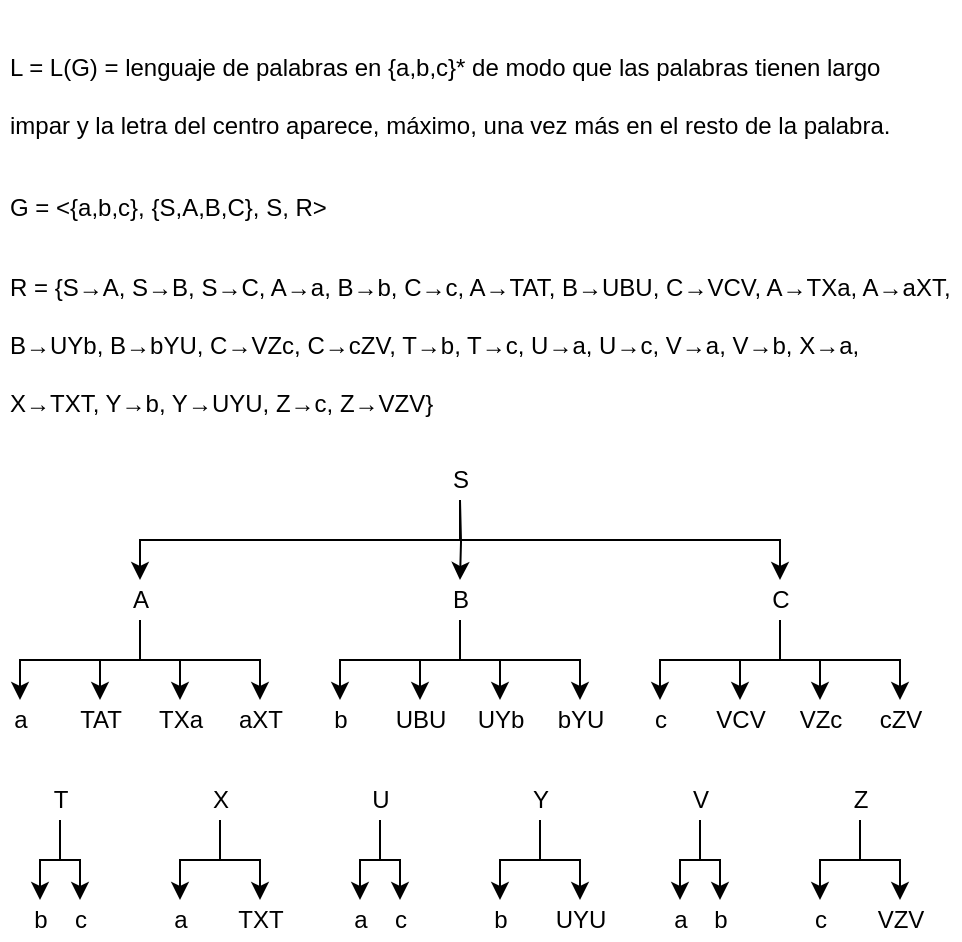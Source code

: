 <mxfile version="14.1.8" type="device"><diagram id="aR-iKp3jL3q-XYXaMko0" name="Página-1"><mxGraphModel dx="1021" dy="600" grid="1" gridSize="10" guides="1" tooltips="1" connect="1" arrows="1" fold="1" page="1" pageScale="1" pageWidth="827" pageHeight="1169" math="0" shadow="0"><root><mxCell id="0"/><mxCell id="1" parent="0"/><mxCell id="NigfudEDzybtHVA_JYAw-3" value="&lt;h1&gt;&lt;span style=&quot;font-weight: normal ; font-size: 12px&quot;&gt;&lt;font style=&quot;font-size: 12px&quot;&gt;&lt;span&gt;&lt;span&gt;L = L(G) = lenguaje de palabras en {a,b,c}* de modo que las palabras tienen&amp;nbsp;&lt;/span&gt;&lt;/span&gt;&lt;/font&gt;largo&lt;br&gt;impar y la letra del centro aparece, máximo, una vez más en el resto de la palabra.&lt;/span&gt;&lt;/h1&gt;" style="text;html=1;strokeColor=none;fillColor=none;spacing=5;spacingTop=-20;whiteSpace=wrap;overflow=hidden;rounded=0;align=left;" parent="1" vertex="1"><mxGeometry x="40" y="40" width="480" height="70" as="geometry"/></mxCell><mxCell id="NigfudEDzybtHVA_JYAw-6" value="&lt;h1&gt;&lt;font style=&quot;font-size: 12px ; font-weight: normal&quot;&gt;&lt;font&gt;&lt;span style=&quot;text-align: center&quot;&gt;G = &amp;lt;{a,b,c}, {S,A,B,C}, S, R&lt;/span&gt;&lt;/font&gt;&amp;gt;&lt;/font&gt;&lt;/h1&gt;" style="text;html=1;strokeColor=none;fillColor=none;spacing=5;spacingTop=-20;whiteSpace=wrap;overflow=hidden;rounded=0;" parent="1" vertex="1"><mxGeometry x="40" y="110" width="440" height="40" as="geometry"/></mxCell><mxCell id="NigfudEDzybtHVA_JYAw-7" value="&lt;h1&gt;&lt;span style=&quot;font-weight: normal ; font-size: 12px&quot;&gt;&lt;font style=&quot;font-size: 12px&quot;&gt;&lt;font style=&quot;font-size: 12px&quot;&gt;&lt;font style=&quot;font-size: 12px&quot;&gt;&lt;font style=&quot;font-size: 12px&quot;&gt;&lt;font style=&quot;font-size: 12px&quot;&gt;&lt;font style=&quot;font-size: 12px&quot;&gt;&lt;font style=&quot;font-size: 12px&quot;&gt;&lt;font style=&quot;font-size: 12px&quot;&gt;&lt;span style=&quot;text-align: center&quot;&gt;R = {&lt;/span&gt;&lt;/font&gt;&lt;/font&gt;&lt;/font&gt;&lt;/font&gt;&lt;/font&gt;&lt;/font&gt;&lt;/font&gt;&lt;/font&gt;&lt;font style=&quot;font-size: 12px&quot;&gt;S→A, S→B,&amp;nbsp;&lt;/font&gt;&lt;font style=&quot;font-size: 12px&quot;&gt;S→C, A&lt;/font&gt;&lt;font style=&quot;font-size: 12px&quot;&gt;→a, B→b, C&lt;/font&gt;&lt;font style=&quot;font-size: 12px&quot;&gt;→c, A&lt;/font&gt;&lt;font style=&quot;font-size: 12px&quot;&gt;→TAT, B→UBU, C&lt;/font&gt;&lt;font style=&quot;font-size: 12px&quot;&gt;→VCV, A&lt;/font&gt;&lt;font style=&quot;font-size: 12px&quot;&gt;→TXa, A→aXT, B&lt;/font&gt;&lt;font style=&quot;font-size: 12px&quot;&gt;→UYb, B&lt;/font&gt;&lt;font style=&quot;font-size: 12px&quot;&gt;→bYU, C→VZc, C&lt;/font&gt;&lt;font style=&quot;font-size: 12px&quot;&gt;→cZV, T&lt;/font&gt;&lt;font style=&quot;font-size: 12px&quot;&gt;→b, T→c, U&lt;/font&gt;&lt;font style=&quot;font-size: 12px&quot;&gt;→a, U&lt;/font&gt;&lt;font style=&quot;font-size: 12px&quot;&gt;→c, V→a, V&lt;/font&gt;&lt;font style=&quot;font-size: 12px&quot;&gt;→b, X&lt;/font&gt;&lt;font style=&quot;font-size: 12px&quot;&gt;→a, X→TXT, Y&lt;/font&gt;&lt;font style=&quot;font-size: 12px&quot;&gt;→b, Y&lt;/font&gt;&lt;font style=&quot;font-size: 12px&quot;&gt;→UYU, Z→c, Z&lt;/font&gt;&lt;font style=&quot;font-size: 12px&quot;&gt;→VZV&lt;/font&gt;}&lt;/span&gt;&lt;/h1&gt;" style="text;html=1;strokeColor=none;fillColor=none;spacing=5;spacingTop=-20;whiteSpace=wrap;overflow=hidden;rounded=0;" parent="1" vertex="1"><mxGeometry x="40" y="150" width="480" height="90" as="geometry"/></mxCell><mxCell id="rcd-wRKLmRUjIqYIUXSK-6" style="edgeStyle=orthogonalEdgeStyle;rounded=0;orthogonalLoop=1;jettySize=auto;html=1;" edge="1" parent="1" target="rcd-wRKLmRUjIqYIUXSK-3"><mxGeometry relative="1" as="geometry"><mxPoint x="270" y="280" as="sourcePoint"/><Array as="points"><mxPoint x="270" y="300"/><mxPoint x="110" y="300"/></Array></mxGeometry></mxCell><mxCell id="rcd-wRKLmRUjIqYIUXSK-7" style="edgeStyle=orthogonalEdgeStyle;rounded=0;orthogonalLoop=1;jettySize=auto;html=1;" edge="1" parent="1" target="rcd-wRKLmRUjIqYIUXSK-4"><mxGeometry relative="1" as="geometry"><mxPoint x="270" y="280" as="sourcePoint"/></mxGeometry></mxCell><mxCell id="rcd-wRKLmRUjIqYIUXSK-8" style="edgeStyle=orthogonalEdgeStyle;rounded=0;orthogonalLoop=1;jettySize=auto;html=1;" edge="1" parent="1" target="rcd-wRKLmRUjIqYIUXSK-5"><mxGeometry relative="1" as="geometry"><mxPoint x="270" y="280" as="sourcePoint"/><Array as="points"><mxPoint x="270" y="300"/><mxPoint x="430" y="300"/></Array></mxGeometry></mxCell><mxCell id="rcd-wRKLmRUjIqYIUXSK-2" value="S" style="text;html=1;align=center;verticalAlign=middle;resizable=0;points=[];autosize=1;" vertex="1" parent="1"><mxGeometry x="260" y="260" width="20" height="20" as="geometry"/></mxCell><mxCell id="rcd-wRKLmRUjIqYIUXSK-30" style="edgeStyle=orthogonalEdgeStyle;rounded=0;orthogonalLoop=1;jettySize=auto;html=1;" edge="1" parent="1" source="rcd-wRKLmRUjIqYIUXSK-3" target="rcd-wRKLmRUjIqYIUXSK-21"><mxGeometry relative="1" as="geometry"/></mxCell><mxCell id="rcd-wRKLmRUjIqYIUXSK-31" style="edgeStyle=orthogonalEdgeStyle;rounded=0;orthogonalLoop=1;jettySize=auto;html=1;" edge="1" parent="1" source="rcd-wRKLmRUjIqYIUXSK-3" target="rcd-wRKLmRUjIqYIUXSK-25"><mxGeometry relative="1" as="geometry"><Array as="points"><mxPoint x="110" y="360"/><mxPoint x="50" y="360"/></Array></mxGeometry></mxCell><mxCell id="rcd-wRKLmRUjIqYIUXSK-86" style="edgeStyle=orthogonalEdgeStyle;rounded=0;orthogonalLoop=1;jettySize=auto;html=1;" edge="1" parent="1" source="rcd-wRKLmRUjIqYIUXSK-3" target="rcd-wRKLmRUjIqYIUXSK-84"><mxGeometry relative="1" as="geometry"/></mxCell><mxCell id="rcd-wRKLmRUjIqYIUXSK-87" style="edgeStyle=orthogonalEdgeStyle;rounded=0;orthogonalLoop=1;jettySize=auto;html=1;" edge="1" parent="1" source="rcd-wRKLmRUjIqYIUXSK-3" target="rcd-wRKLmRUjIqYIUXSK-85"><mxGeometry relative="1" as="geometry"><Array as="points"><mxPoint x="110" y="360"/><mxPoint x="170" y="360"/></Array></mxGeometry></mxCell><mxCell id="rcd-wRKLmRUjIqYIUXSK-3" value="A" style="text;html=1;align=center;verticalAlign=middle;resizable=0;points=[];autosize=1;" vertex="1" parent="1"><mxGeometry x="100" y="320" width="20" height="20" as="geometry"/></mxCell><mxCell id="rcd-wRKLmRUjIqYIUXSK-32" style="edgeStyle=orthogonalEdgeStyle;rounded=0;orthogonalLoop=1;jettySize=auto;html=1;" edge="1" parent="1" source="rcd-wRKLmRUjIqYIUXSK-4" target="rcd-wRKLmRUjIqYIUXSK-27"><mxGeometry relative="1" as="geometry"><Array as="points"><mxPoint x="270" y="360"/><mxPoint x="210" y="360"/></Array></mxGeometry></mxCell><mxCell id="rcd-wRKLmRUjIqYIUXSK-33" style="edgeStyle=orthogonalEdgeStyle;rounded=0;orthogonalLoop=1;jettySize=auto;html=1;" edge="1" parent="1" source="rcd-wRKLmRUjIqYIUXSK-4" target="rcd-wRKLmRUjIqYIUXSK-26"><mxGeometry relative="1" as="geometry"/></mxCell><mxCell id="rcd-wRKLmRUjIqYIUXSK-90" style="edgeStyle=orthogonalEdgeStyle;rounded=0;orthogonalLoop=1;jettySize=auto;html=1;" edge="1" parent="1" source="rcd-wRKLmRUjIqYIUXSK-4" target="rcd-wRKLmRUjIqYIUXSK-88"><mxGeometry relative="1" as="geometry"/></mxCell><mxCell id="rcd-wRKLmRUjIqYIUXSK-91" style="edgeStyle=orthogonalEdgeStyle;rounded=0;orthogonalLoop=1;jettySize=auto;html=1;" edge="1" parent="1" source="rcd-wRKLmRUjIqYIUXSK-4" target="rcd-wRKLmRUjIqYIUXSK-89"><mxGeometry relative="1" as="geometry"><Array as="points"><mxPoint x="270" y="360"/><mxPoint x="330" y="360"/></Array></mxGeometry></mxCell><mxCell id="rcd-wRKLmRUjIqYIUXSK-4" value="B" style="text;html=1;align=center;verticalAlign=middle;resizable=0;points=[];autosize=1;" vertex="1" parent="1"><mxGeometry x="260" y="320" width="20" height="20" as="geometry"/></mxCell><mxCell id="rcd-wRKLmRUjIqYIUXSK-34" style="edgeStyle=orthogonalEdgeStyle;rounded=0;orthogonalLoop=1;jettySize=auto;html=1;" edge="1" parent="1" source="rcd-wRKLmRUjIqYIUXSK-5" target="rcd-wRKLmRUjIqYIUXSK-28"><mxGeometry relative="1" as="geometry"><Array as="points"><mxPoint x="430" y="360"/><mxPoint x="370" y="360"/></Array></mxGeometry></mxCell><mxCell id="rcd-wRKLmRUjIqYIUXSK-35" style="edgeStyle=orthogonalEdgeStyle;rounded=0;orthogonalLoop=1;jettySize=auto;html=1;" edge="1" parent="1" source="rcd-wRKLmRUjIqYIUXSK-5" target="rcd-wRKLmRUjIqYIUXSK-29"><mxGeometry relative="1" as="geometry"/></mxCell><mxCell id="rcd-wRKLmRUjIqYIUXSK-94" style="edgeStyle=orthogonalEdgeStyle;rounded=0;orthogonalLoop=1;jettySize=auto;html=1;" edge="1" parent="1" source="rcd-wRKLmRUjIqYIUXSK-5" target="rcd-wRKLmRUjIqYIUXSK-92"><mxGeometry relative="1" as="geometry"/></mxCell><mxCell id="rcd-wRKLmRUjIqYIUXSK-95" style="edgeStyle=orthogonalEdgeStyle;rounded=0;orthogonalLoop=1;jettySize=auto;html=1;" edge="1" parent="1" source="rcd-wRKLmRUjIqYIUXSK-5" target="rcd-wRKLmRUjIqYIUXSK-93"><mxGeometry relative="1" as="geometry"><Array as="points"><mxPoint x="430" y="360"/><mxPoint x="490" y="360"/></Array></mxGeometry></mxCell><mxCell id="rcd-wRKLmRUjIqYIUXSK-5" value="C" style="text;html=1;align=center;verticalAlign=middle;resizable=0;points=[];autosize=1;" vertex="1" parent="1"><mxGeometry x="420" y="320" width="20" height="20" as="geometry"/></mxCell><mxCell id="rcd-wRKLmRUjIqYIUXSK-21" value="TAT" style="text;html=1;align=center;verticalAlign=middle;resizable=0;points=[];autosize=1;" vertex="1" parent="1"><mxGeometry x="70" y="380" width="40" height="20" as="geometry"/></mxCell><mxCell id="rcd-wRKLmRUjIqYIUXSK-25" value="a" style="text;html=1;align=center;verticalAlign=middle;resizable=0;points=[];autosize=1;" vertex="1" parent="1"><mxGeometry x="40" y="380" width="20" height="20" as="geometry"/></mxCell><mxCell id="rcd-wRKLmRUjIqYIUXSK-26" value="UBU" style="text;html=1;align=center;verticalAlign=middle;resizable=0;points=[];autosize=1;" vertex="1" parent="1"><mxGeometry x="230" y="380" width="40" height="20" as="geometry"/></mxCell><mxCell id="rcd-wRKLmRUjIqYIUXSK-27" value="b" style="text;html=1;align=center;verticalAlign=middle;resizable=0;points=[];autosize=1;" vertex="1" parent="1"><mxGeometry x="200" y="380" width="20" height="20" as="geometry"/></mxCell><mxCell id="rcd-wRKLmRUjIqYIUXSK-28" value="c" style="text;html=1;align=center;verticalAlign=middle;resizable=0;points=[];autosize=1;" vertex="1" parent="1"><mxGeometry x="360" y="380" width="20" height="20" as="geometry"/></mxCell><mxCell id="rcd-wRKLmRUjIqYIUXSK-29" value="VCV" style="text;html=1;align=center;verticalAlign=middle;resizable=0;points=[];autosize=1;" vertex="1" parent="1"><mxGeometry x="390" y="380" width="40" height="20" as="geometry"/></mxCell><mxCell id="rcd-wRKLmRUjIqYIUXSK-48" style="edgeStyle=orthogonalEdgeStyle;rounded=0;orthogonalLoop=1;jettySize=auto;html=1;" edge="1" parent="1" source="rcd-wRKLmRUjIqYIUXSK-45" target="rcd-wRKLmRUjIqYIUXSK-46"><mxGeometry relative="1" as="geometry"/></mxCell><mxCell id="rcd-wRKLmRUjIqYIUXSK-49" style="edgeStyle=orthogonalEdgeStyle;rounded=0;orthogonalLoop=1;jettySize=auto;html=1;" edge="1" parent="1" source="rcd-wRKLmRUjIqYIUXSK-45" target="rcd-wRKLmRUjIqYIUXSK-47"><mxGeometry relative="1" as="geometry"/></mxCell><mxCell id="rcd-wRKLmRUjIqYIUXSK-45" value="X" style="text;html=1;align=center;verticalAlign=middle;resizable=0;points=[];autosize=1;" vertex="1" parent="1"><mxGeometry x="140" y="420" width="20" height="20" as="geometry"/></mxCell><mxCell id="rcd-wRKLmRUjIqYIUXSK-46" value="a" style="text;html=1;align=center;verticalAlign=middle;resizable=0;points=[];autosize=1;" vertex="1" parent="1"><mxGeometry x="120" y="480" width="20" height="20" as="geometry"/></mxCell><mxCell id="rcd-wRKLmRUjIqYIUXSK-47" value="TXT" style="text;html=1;align=center;verticalAlign=middle;resizable=0;points=[];autosize=1;" vertex="1" parent="1"><mxGeometry x="150" y="480" width="40" height="20" as="geometry"/></mxCell><mxCell id="rcd-wRKLmRUjIqYIUXSK-59" style="edgeStyle=orthogonalEdgeStyle;rounded=0;orthogonalLoop=1;jettySize=auto;html=1;" edge="1" parent="1" source="rcd-wRKLmRUjIqYIUXSK-61" target="rcd-wRKLmRUjIqYIUXSK-62"><mxGeometry relative="1" as="geometry"/></mxCell><mxCell id="rcd-wRKLmRUjIqYIUXSK-60" style="edgeStyle=orthogonalEdgeStyle;rounded=0;orthogonalLoop=1;jettySize=auto;html=1;" edge="1" parent="1" source="rcd-wRKLmRUjIqYIUXSK-61" target="rcd-wRKLmRUjIqYIUXSK-63"><mxGeometry relative="1" as="geometry"/></mxCell><mxCell id="rcd-wRKLmRUjIqYIUXSK-61" value="Y" style="text;html=1;align=center;verticalAlign=middle;resizable=0;points=[];autosize=1;" vertex="1" parent="1"><mxGeometry x="300" y="420" width="20" height="20" as="geometry"/></mxCell><mxCell id="rcd-wRKLmRUjIqYIUXSK-62" value="b" style="text;html=1;align=center;verticalAlign=middle;resizable=0;points=[];autosize=1;" vertex="1" parent="1"><mxGeometry x="280" y="480" width="20" height="20" as="geometry"/></mxCell><mxCell id="rcd-wRKLmRUjIqYIUXSK-63" value="UYU" style="text;html=1;align=center;verticalAlign=middle;resizable=0;points=[];autosize=1;" vertex="1" parent="1"><mxGeometry x="310" y="480" width="40" height="20" as="geometry"/></mxCell><mxCell id="rcd-wRKLmRUjIqYIUXSK-64" style="edgeStyle=orthogonalEdgeStyle;rounded=0;orthogonalLoop=1;jettySize=auto;html=1;" edge="1" parent="1" source="rcd-wRKLmRUjIqYIUXSK-66" target="rcd-wRKLmRUjIqYIUXSK-67"><mxGeometry relative="1" as="geometry"/></mxCell><mxCell id="rcd-wRKLmRUjIqYIUXSK-65" style="edgeStyle=orthogonalEdgeStyle;rounded=0;orthogonalLoop=1;jettySize=auto;html=1;" edge="1" parent="1" source="rcd-wRKLmRUjIqYIUXSK-66" target="rcd-wRKLmRUjIqYIUXSK-68"><mxGeometry relative="1" as="geometry"/></mxCell><mxCell id="rcd-wRKLmRUjIqYIUXSK-66" value="Z" style="text;html=1;align=center;verticalAlign=middle;resizable=0;points=[];autosize=1;" vertex="1" parent="1"><mxGeometry x="460" y="420" width="20" height="20" as="geometry"/></mxCell><mxCell id="rcd-wRKLmRUjIqYIUXSK-67" value="c" style="text;html=1;align=center;verticalAlign=middle;resizable=0;points=[];autosize=1;" vertex="1" parent="1"><mxGeometry x="440" y="480" width="20" height="20" as="geometry"/></mxCell><mxCell id="rcd-wRKLmRUjIqYIUXSK-68" value="VZV" style="text;html=1;align=center;verticalAlign=middle;resizable=0;points=[];autosize=1;" vertex="1" parent="1"><mxGeometry x="470" y="480" width="40" height="20" as="geometry"/></mxCell><mxCell id="rcd-wRKLmRUjIqYIUXSK-69" style="edgeStyle=orthogonalEdgeStyle;rounded=0;orthogonalLoop=1;jettySize=auto;html=1;" edge="1" parent="1" source="rcd-wRKLmRUjIqYIUXSK-71" target="rcd-wRKLmRUjIqYIUXSK-72"><mxGeometry relative="1" as="geometry"/></mxCell><mxCell id="rcd-wRKLmRUjIqYIUXSK-70" style="edgeStyle=orthogonalEdgeStyle;rounded=0;orthogonalLoop=1;jettySize=auto;html=1;" edge="1" parent="1" source="rcd-wRKLmRUjIqYIUXSK-71" target="rcd-wRKLmRUjIqYIUXSK-73"><mxGeometry relative="1" as="geometry"/></mxCell><mxCell id="rcd-wRKLmRUjIqYIUXSK-71" value="T" style="text;html=1;align=center;verticalAlign=middle;resizable=0;points=[];autosize=1;" vertex="1" parent="1"><mxGeometry x="60" y="420" width="20" height="20" as="geometry"/></mxCell><mxCell id="rcd-wRKLmRUjIqYIUXSK-72" value="b" style="text;html=1;align=center;verticalAlign=middle;resizable=0;points=[];autosize=1;" vertex="1" parent="1"><mxGeometry x="50" y="480" width="20" height="20" as="geometry"/></mxCell><mxCell id="rcd-wRKLmRUjIqYIUXSK-73" value="c" style="text;html=1;align=center;verticalAlign=middle;resizable=0;points=[];autosize=1;" vertex="1" parent="1"><mxGeometry x="70" y="480" width="20" height="20" as="geometry"/></mxCell><mxCell id="rcd-wRKLmRUjIqYIUXSK-74" style="edgeStyle=orthogonalEdgeStyle;rounded=0;orthogonalLoop=1;jettySize=auto;html=1;" edge="1" parent="1" source="rcd-wRKLmRUjIqYIUXSK-76" target="rcd-wRKLmRUjIqYIUXSK-77"><mxGeometry relative="1" as="geometry"/></mxCell><mxCell id="rcd-wRKLmRUjIqYIUXSK-75" style="edgeStyle=orthogonalEdgeStyle;rounded=0;orthogonalLoop=1;jettySize=auto;html=1;" edge="1" parent="1" source="rcd-wRKLmRUjIqYIUXSK-76" target="rcd-wRKLmRUjIqYIUXSK-78"><mxGeometry relative="1" as="geometry"/></mxCell><mxCell id="rcd-wRKLmRUjIqYIUXSK-76" value="U" style="text;html=1;align=center;verticalAlign=middle;resizable=0;points=[];autosize=1;" vertex="1" parent="1"><mxGeometry x="220" y="420" width="20" height="20" as="geometry"/></mxCell><mxCell id="rcd-wRKLmRUjIqYIUXSK-77" value="a" style="text;html=1;align=center;verticalAlign=middle;resizable=0;points=[];autosize=1;" vertex="1" parent="1"><mxGeometry x="210" y="480" width="20" height="20" as="geometry"/></mxCell><mxCell id="rcd-wRKLmRUjIqYIUXSK-78" value="c" style="text;html=1;align=center;verticalAlign=middle;resizable=0;points=[];autosize=1;" vertex="1" parent="1"><mxGeometry x="230" y="480" width="20" height="20" as="geometry"/></mxCell><mxCell id="rcd-wRKLmRUjIqYIUXSK-79" style="edgeStyle=orthogonalEdgeStyle;rounded=0;orthogonalLoop=1;jettySize=auto;html=1;" edge="1" parent="1" source="rcd-wRKLmRUjIqYIUXSK-81" target="rcd-wRKLmRUjIqYIUXSK-82"><mxGeometry relative="1" as="geometry"/></mxCell><mxCell id="rcd-wRKLmRUjIqYIUXSK-80" style="edgeStyle=orthogonalEdgeStyle;rounded=0;orthogonalLoop=1;jettySize=auto;html=1;" edge="1" parent="1" source="rcd-wRKLmRUjIqYIUXSK-81" target="rcd-wRKLmRUjIqYIUXSK-83"><mxGeometry relative="1" as="geometry"/></mxCell><mxCell id="rcd-wRKLmRUjIqYIUXSK-81" value="V" style="text;html=1;align=center;verticalAlign=middle;resizable=0;points=[];autosize=1;" vertex="1" parent="1"><mxGeometry x="380" y="420" width="20" height="20" as="geometry"/></mxCell><mxCell id="rcd-wRKLmRUjIqYIUXSK-82" value="a" style="text;html=1;align=center;verticalAlign=middle;resizable=0;points=[];autosize=1;" vertex="1" parent="1"><mxGeometry x="370" y="480" width="20" height="20" as="geometry"/></mxCell><mxCell id="rcd-wRKLmRUjIqYIUXSK-83" value="b" style="text;html=1;align=center;verticalAlign=middle;resizable=0;points=[];autosize=1;" vertex="1" parent="1"><mxGeometry x="390" y="480" width="20" height="20" as="geometry"/></mxCell><mxCell id="rcd-wRKLmRUjIqYIUXSK-84" value="TXa" style="text;html=1;align=center;verticalAlign=middle;resizable=0;points=[];autosize=1;" vertex="1" parent="1"><mxGeometry x="110" y="380" width="40" height="20" as="geometry"/></mxCell><mxCell id="rcd-wRKLmRUjIqYIUXSK-85" value="aXT" style="text;html=1;align=center;verticalAlign=middle;resizable=0;points=[];autosize=1;" vertex="1" parent="1"><mxGeometry x="150" y="380" width="40" height="20" as="geometry"/></mxCell><mxCell id="rcd-wRKLmRUjIqYIUXSK-88" value="UYb" style="text;html=1;align=center;verticalAlign=middle;resizable=0;points=[];autosize=1;" vertex="1" parent="1"><mxGeometry x="270" y="380" width="40" height="20" as="geometry"/></mxCell><mxCell id="rcd-wRKLmRUjIqYIUXSK-89" value="bYU" style="text;html=1;align=center;verticalAlign=middle;resizable=0;points=[];autosize=1;" vertex="1" parent="1"><mxGeometry x="310" y="380" width="40" height="20" as="geometry"/></mxCell><mxCell id="rcd-wRKLmRUjIqYIUXSK-92" value="VZc" style="text;html=1;align=center;verticalAlign=middle;resizable=0;points=[];autosize=1;" vertex="1" parent="1"><mxGeometry x="430" y="380" width="40" height="20" as="geometry"/></mxCell><mxCell id="rcd-wRKLmRUjIqYIUXSK-93" value="cZV" style="text;html=1;align=center;verticalAlign=middle;resizable=0;points=[];autosize=1;" vertex="1" parent="1"><mxGeometry x="470" y="380" width="40" height="20" as="geometry"/></mxCell></root></mxGraphModel></diagram></mxfile>